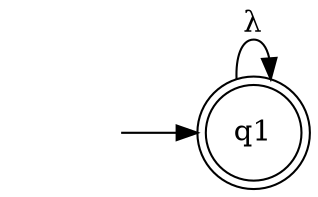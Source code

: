 digraph G {
  rankdir = LR;
  node [shape = none, label = ""] 0;
  node [shape = doublecircle, label = "q1"];
  0 -> q0;
  q0 -> q0 [label = "λ"];
}

